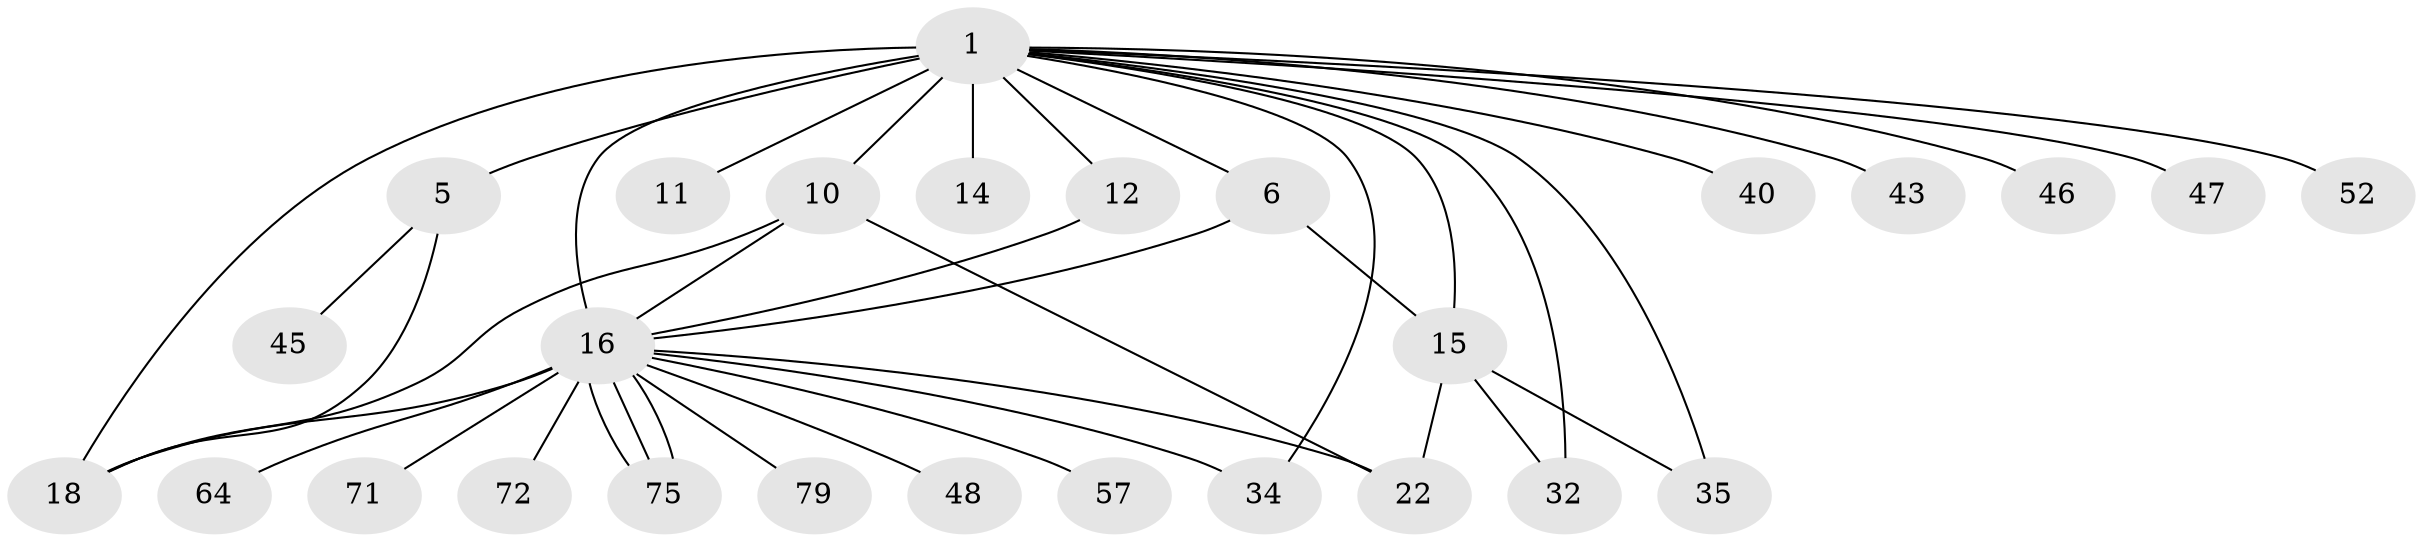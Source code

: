 // original degree distribution, {8: 0.01098901098901099, 3: 0.14285714285714285, 2: 0.24175824175824176, 15: 0.01098901098901099, 6: 0.03296703296703297, 7: 0.02197802197802198, 26: 0.01098901098901099, 20: 0.01098901098901099, 1: 0.4175824175824176, 5: 0.054945054945054944, 27: 0.01098901098901099, 4: 0.03296703296703297}
// Generated by graph-tools (version 1.1) at 2025/18/03/04/25 18:18:01]
// undirected, 27 vertices, 40 edges
graph export_dot {
graph [start="1"]
  node [color=gray90,style=filled];
  1 [super="+8+59+91+3+2+4"];
  5 [super="+36+24"];
  6 [super="+9"];
  10 [super="+33"];
  11;
  12 [super="+17+69"];
  14 [super="+29"];
  15;
  16 [super="+37+41"];
  18 [super="+80+21"];
  22 [super="+74"];
  32 [super="+51"];
  34 [super="+42"];
  35 [super="+84+56+50"];
  40;
  43;
  45 [super="+88"];
  46;
  47;
  48;
  52;
  57;
  64;
  71;
  72;
  75;
  79;
  1 -- 16 [weight=8];
  1 -- 40;
  1 -- 10 [weight=2];
  1 -- 11;
  1 -- 18 [weight=4];
  1 -- 34 [weight=2];
  1 -- 5 [weight=3];
  1 -- 6 [weight=5];
  1 -- 15;
  1 -- 32 [weight=2];
  1 -- 35;
  1 -- 43 [weight=2];
  1 -- 46;
  1 -- 47;
  1 -- 52;
  1 -- 12;
  1 -- 14;
  5 -- 18;
  5 -- 45;
  6 -- 16;
  6 -- 15;
  10 -- 16;
  10 -- 22;
  10 -- 18;
  12 -- 16;
  15 -- 22;
  15 -- 32;
  15 -- 35;
  16 -- 34;
  16 -- 48;
  16 -- 57;
  16 -- 64;
  16 -- 71;
  16 -- 72;
  16 -- 75;
  16 -- 75;
  16 -- 75;
  16 -- 79;
  16 -- 22;
  16 -- 18;
}
